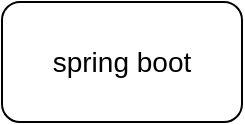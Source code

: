 <mxfile version="14.7.2" type="github">
  <diagram id="5wySr9Ga_eyc5_N4ZeZu" name="Page-1">
    <mxGraphModel dx="1422" dy="794" grid="1" gridSize="10" guides="1" tooltips="1" connect="1" arrows="1" fold="1" page="1" pageScale="1" pageWidth="827" pageHeight="1169" math="0" shadow="0">
      <root>
        <mxCell id="0" />
        <mxCell id="1" parent="0" />
        <mxCell id="MSGiPbIiR5DJdHYv9Hz--1" value="&lt;font style=&quot;font-size: 14px&quot;&gt;spring&amp;nbsp;boot&lt;/font&gt;" style="rounded=1;whiteSpace=wrap;html=1;" vertex="1" parent="1">
          <mxGeometry x="280" y="210" width="120" height="60" as="geometry" />
        </mxCell>
      </root>
    </mxGraphModel>
  </diagram>
</mxfile>
